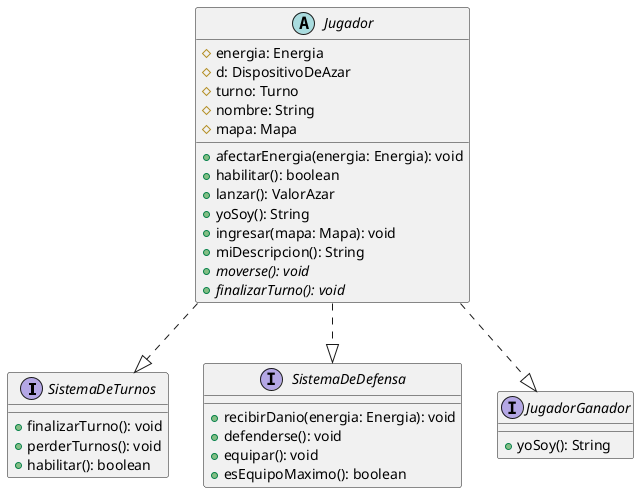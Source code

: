 @startuml

interface SistemaDeTurnos {
    + finalizarTurno(): void
    + perderTurnos(): void
    + habilitar(): boolean
}

interface SistemaDeDefensa {
    + recibirDanio(energia: Energia): void
    + defenderse(): void
    + equipar(): void
    + esEquipoMaximo(): boolean
}

interface JugadorGanador {
    + yoSoy(): String
}

Jugador ..|> SistemaDeTurnos
Jugador ..|> SistemaDeDefensa
Jugador ..|> JugadorGanador

abstract class Jugador {
    # energia: Energia
    # d: DispositivoDeAzar
    # turno: Turno
    # nombre: String
    # mapa: Mapa

    + afectarEnergia(energia: Energia): void
    + habilitar(): boolean
    + lanzar(): ValorAzar
    + yoSoy(): String
    + ingresar(mapa: Mapa): void
    + miDescripcion(): String
    + {abstract} moverse(): void
    + {abstract} finalizarTurno(): void

}

@enduml